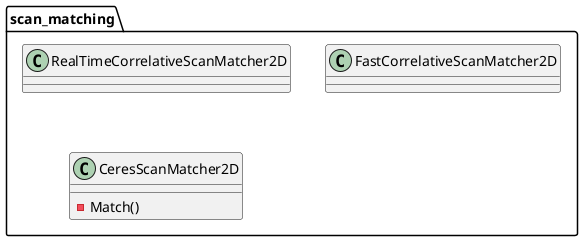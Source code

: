 @startuml
package "scan_matching" {
    class RealTimeCorrelativeScanMatcher2D
    class FastCorrelativeScanMatcher2D
    class CeresScanMatcher2D{
      - Match()
    }
}
@enduml